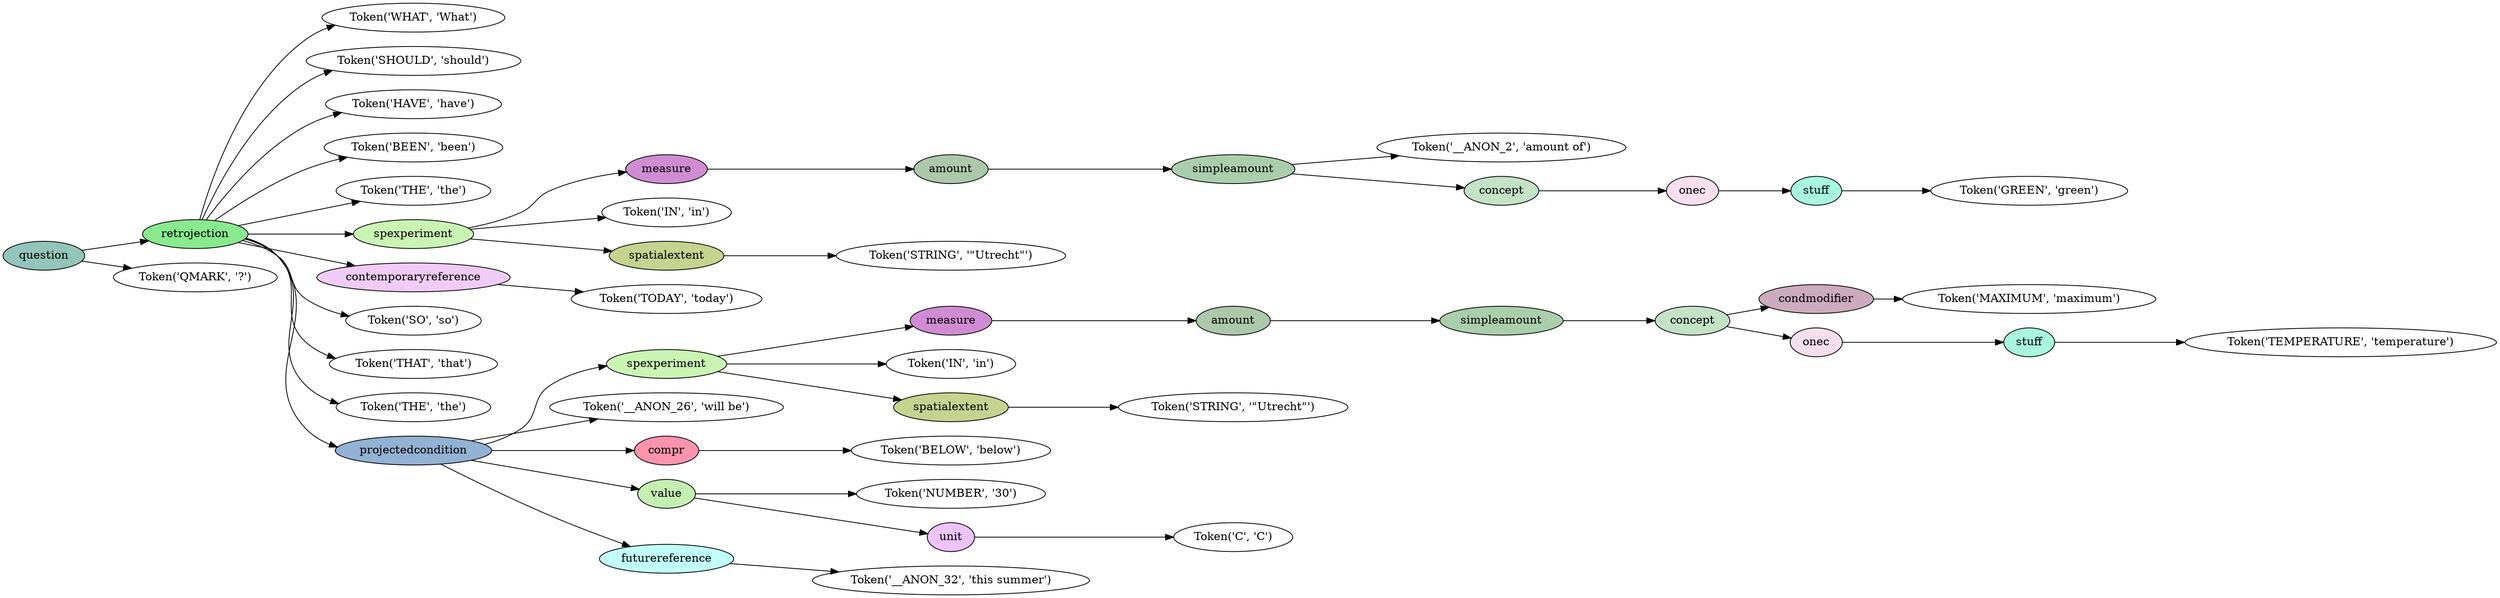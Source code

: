 digraph G {
rankdir=LR;
0 [label="Token('WHAT', 'What')"];
1 [label="Token('SHOULD', 'should')"];
2 [label="Token('HAVE', 'have')"];
3 [label="Token('BEEN', 'been')"];
4 [label="Token('THE', 'the')"];
5 [label="Token('__ANON_2', 'amount of')"];
6 [label="Token('GREEN', 'green')"];
7 [fillcolor="#a7f6dd", label=stuff, style=filled];
7 -> 6;
8 [fillcolor="#f7dfed", label=onec, style=filled];
8 -> 7;
9 [fillcolor="#c3e2c6", label=concept, style=filled];
9 -> 8;
10 [fillcolor="#aaceab", label=simpleamount, style=filled];
10 -> 5;
10 -> 9;
11 [fillcolor="#acc7a9", label=amount, style=filled];
11 -> 10;
12 [fillcolor="#cf8cd2", label=measure, style=filled];
12 -> 11;
13 [label="Token('IN', 'in')"];
14 [label="Token('STRING', '\"Utrecht\"')"];
15 [fillcolor="#c6d38f", label=spatialextent, style=filled];
15 -> 14;
16 [fillcolor="#c9f4b4", label=spexperiment, style=filled];
16 -> 12;
16 -> 13;
16 -> 15;
17 [label="Token('TODAY', 'today')"];
18 [fillcolor="#f0cbf7", label=contemporaryreference, style=filled];
18 -> 17;
19 [label="Token('SO', 'so')"];
20 [label="Token('THAT', 'that')"];
21 [label="Token('THE', 'the')"];
22 [label="Token('MAXIMUM', 'maximum')"];
23 [fillcolor="#cdabbe", label=condmodifier, style=filled];
23 -> 22;
24 [label="Token('TEMPERATURE', 'temperature')"];
25 [fillcolor="#a7f6dd", label=stuff, style=filled];
25 -> 24;
26 [fillcolor="#f7dfed", label=onec, style=filled];
26 -> 25;
27 [fillcolor="#c3e2c6", label=concept, style=filled];
27 -> 23;
27 -> 26;
28 [fillcolor="#aaceab", label=simpleamount, style=filled];
28 -> 27;
29 [fillcolor="#acc7a9", label=amount, style=filled];
29 -> 28;
30 [fillcolor="#cf8cd2", label=measure, style=filled];
30 -> 29;
31 [label="Token('IN', 'in')"];
32 [label="Token('STRING', '\"Utrecht\"')"];
33 [fillcolor="#c6d38f", label=spatialextent, style=filled];
33 -> 32;
34 [fillcolor="#c9f4b4", label=spexperiment, style=filled];
34 -> 30;
34 -> 31;
34 -> 33;
35 [label="Token('__ANON_26', 'will be')"];
36 [label="Token('BELOW', 'below')"];
37 [fillcolor="#fd93ac", label=compr, style=filled];
37 -> 36;
38 [label="Token('NUMBER', '30')"];
39 [label="Token('C', 'C')"];
40 [fillcolor="#eec3ff", label=unit, style=filled];
40 -> 39;
41 [fillcolor="#c4efb3", label=value, style=filled];
41 -> 38;
41 -> 40;
42 [label="Token('__ANON_32', 'this summer')"];
43 [fillcolor="#c1fff9", label=futurereference, style=filled];
43 -> 42;
44 [fillcolor="#93b1d2", label=projectedcondition, style=filled];
44 -> 34;
44 -> 35;
44 -> 37;
44 -> 41;
44 -> 43;
45 [fillcolor="#88e98e", label=retrojection, style=filled];
45 -> 0;
45 -> 1;
45 -> 2;
45 -> 3;
45 -> 4;
45 -> 16;
45 -> 18;
45 -> 19;
45 -> 20;
45 -> 21;
45 -> 44;
46 [label="Token('QMARK', '?')"];
47 [fillcolor="#93c4b9", label=question, style=filled];
47 -> 45;
47 -> 46;
}
